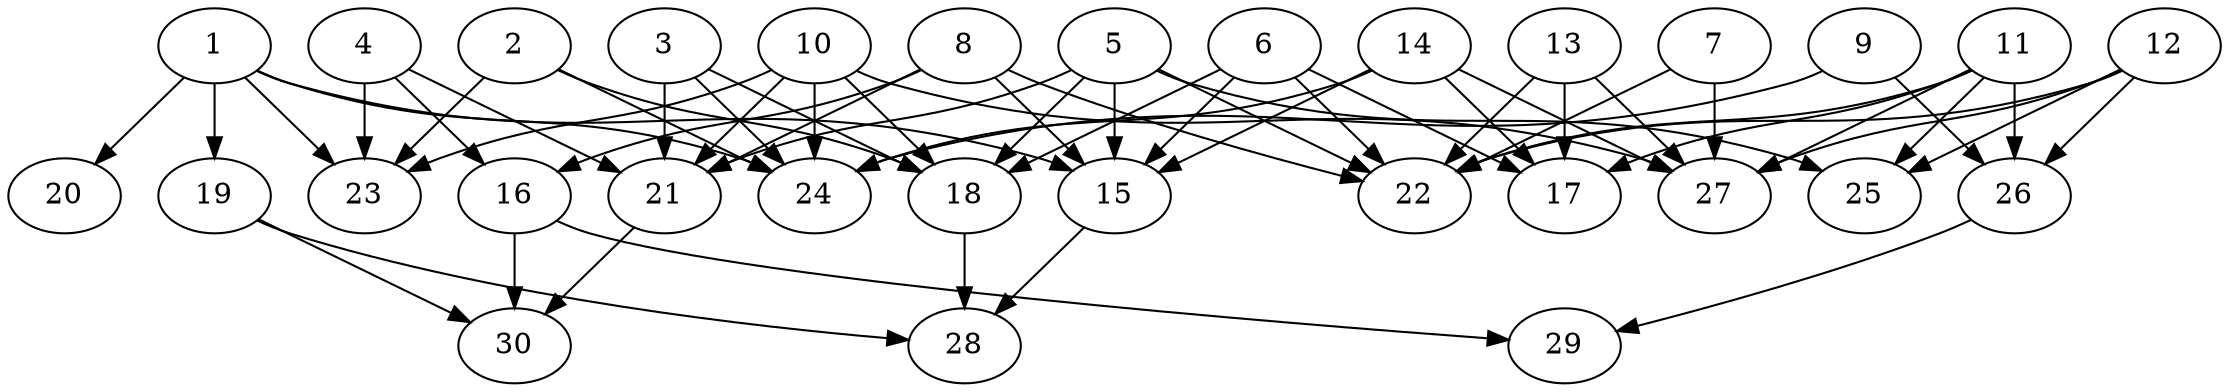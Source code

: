 // DAG (tier=2-normal, mode=compute, n=30, ccr=0.358, fat=0.691, density=0.435, regular=0.574, jump=0.194, mindata=524288, maxdata=8388608)
// DAG automatically generated by daggen at Sun Aug 24 16:33:33 2025
// /home/ermia/Project/Environments/daggen/bin/daggen --dot --ccr 0.358 --fat 0.691 --regular 0.574 --density 0.435 --jump 0.194 --mindata 524288 --maxdata 8388608 -n 30 
digraph G {
  1 [size="14419239742399820", alpha="0.08", expect_size="7209619871199910"]
  1 -> 15 [size ="289439490244608"]
  1 -> 19 [size ="289439490244608"]
  1 -> 20 [size ="289439490244608"]
  1 -> 23 [size ="289439490244608"]
  1 -> 24 [size ="289439490244608"]
  2 [size="355487207110158592", alpha="0.04", expect_size="177743603555079296"]
  2 -> 18 [size ="131879193804800"]
  2 -> 23 [size ="131879193804800"]
  2 -> 24 [size ="131879193804800"]
  3 [size="4373568376141342", alpha="0.10", expect_size="2186784188070671"]
  3 -> 18 [size ="2715904114688"]
  3 -> 21 [size ="2715904114688"]
  3 -> 24 [size ="2715904114688"]
  4 [size="525687517556142", alpha="0.10", expect_size="262843758778071"]
  4 -> 16 [size ="16559321907200"]
  4 -> 21 [size ="16559321907200"]
  4 -> 23 [size ="16559321907200"]
  5 [size="45764780283751168", alpha="0.20", expect_size="22882390141875584"]
  5 -> 15 [size ="22893383647232"]
  5 -> 18 [size ="22893383647232"]
  5 -> 21 [size ="22893383647232"]
  5 -> 22 [size ="22893383647232"]
  5 -> 25 [size ="22893383647232"]
  6 [size="287721874167642980352", alpha="0.14", expect_size="143860937083821490176"]
  6 -> 15 [size ="348662500687872"]
  6 -> 17 [size ="348662500687872"]
  6 -> 18 [size ="348662500687872"]
  6 -> 22 [size ="348662500687872"]
  7 [size="300216033026408185856", alpha="0.01", expect_size="150108016513204092928"]
  7 -> 22 [size ="358684471328768"]
  7 -> 27 [size ="358684471328768"]
  8 [size="3397105221210532", alpha="0.01", expect_size="1698552610605266"]
  8 -> 15 [size ="89096085045248"]
  8 -> 16 [size ="89096085045248"]
  8 -> 21 [size ="89096085045248"]
  8 -> 22 [size ="89096085045248"]
  9 [size="2461068357521882", alpha="0.15", expect_size="1230534178760941"]
  9 -> 24 [size ="61062388908032"]
  9 -> 26 [size ="61062388908032"]
  10 [size="5327484994550646", alpha="0.11", expect_size="2663742497275323"]
  10 -> 18 [size ="176270289666048"]
  10 -> 21 [size ="176270289666048"]
  10 -> 23 [size ="176270289666048"]
  10 -> 24 [size ="176270289666048"]
  10 -> 27 [size ="176270289666048"]
  11 [size="113674362631825", alpha="0.02", expect_size="56837181315912"]
  11 -> 17 [size ="2519132536832"]
  11 -> 22 [size ="2519132536832"]
  11 -> 25 [size ="2519132536832"]
  11 -> 26 [size ="2519132536832"]
  11 -> 27 [size ="2519132536832"]
  12 [size="1759710742195470336", alpha="0.05", expect_size="879855371097735168"]
  12 -> 22 [size ="11660509052928"]
  12 -> 25 [size ="11660509052928"]
  12 -> 26 [size ="11660509052928"]
  12 -> 27 [size ="11660509052928"]
  13 [size="5173508226821539", alpha="0.04", expect_size="2586754113410769"]
  13 -> 17 [size ="114653891919872"]
  13 -> 22 [size ="114653891919872"]
  13 -> 27 [size ="114653891919872"]
  14 [size="154043571162031392", alpha="0.12", expect_size="77021785581015696"]
  14 -> 15 [size ="400308266074112"]
  14 -> 17 [size ="400308266074112"]
  14 -> 24 [size ="400308266074112"]
  14 -> 27 [size ="400308266074112"]
  15 [size="44245272032639451136", alpha="0.15", expect_size="22122636016319725568"]
  15 -> 28 [size ="100077066518528"]
  16 [size="399303184829727", alpha="0.08", expect_size="199651592414863"]
  16 -> 29 [size ="16795880652800"]
  16 -> 30 [size ="16795880652800"]
  17 [size="420873086476981760", alpha="0.08", expect_size="210436543238490880"]
  18 [size="127128949361556848", alpha="0.13", expect_size="63564474680778424"]
  18 -> 28 [size ="249345534328832"]
  19 [size="18843130139851960", alpha="0.16", expect_size="9421565069925980"]
  19 -> 28 [size ="308670206312448"]
  19 -> 30 [size ="308670206312448"]
  20 [size="326221743443827840", alpha="0.01", expect_size="163110871721913920"]
  21 [size="5535194631915471", alpha="0.18", expect_size="2767597315957735"]
  21 -> 30 [size ="5919001804800"]
  22 [size="1048440961009772", alpha="0.13", expect_size="524220480504886"]
  23 [size="263049669910166048", alpha="0.17", expect_size="131524834955083024"]
  24 [size="72979293419427856384", alpha="0.06", expect_size="36489646709713928192"]
  25 [size="69495473576083456000", alpha="0.02", expect_size="34747736788041728000"]
  26 [size="5858132240153582", alpha="0.04", expect_size="2929066120076791"]
  26 -> 29 [size ="133815376805888"]
  27 [size="135267350572934627328", alpha="0.05", expect_size="67633675286467313664"]
  28 [size="4501446781036115", alpha="0.19", expect_size="2250723390518057"]
  29 [size="2687224468256651", alpha="0.12", expect_size="1343612234128325"]
  30 [size="208094363527069827072", alpha="0.08", expect_size="104047181763534913536"]
}